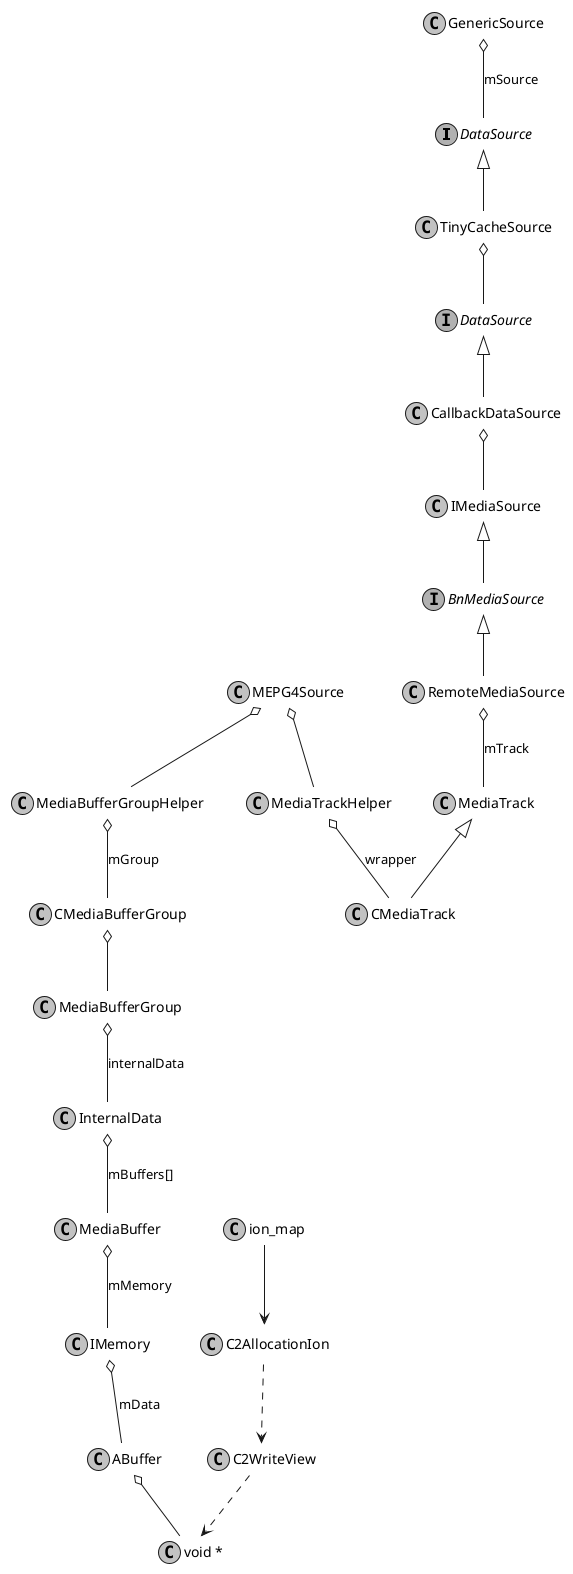 @startuml Android

skinparam {
    monochrome true
    ClassBorderColor white
    ClassBackgroundColor white
    Shadowing false
}

hide empty members
set namespaceSeparator none

interface DataSource
interface "DataSource" as DataSource2
interface BnMediaSource
class "void *" as VOID

GenericSource o-- DataSource:mSource
DataSource <|-- TinyCacheSource
TinyCacheSource o-- DataSource2
DataSource2 <|-- CallbackDataSource
CallbackDataSource o-- IMediaSource
IMediaSource <|-- BnMediaSource
BnMediaSource <|-- RemoteMediaSource
RemoteMediaSource o-- MediaTrack:mTrack
MediaTrack <|-- CMediaTrack
MediaTrackHelper o-- CMediaTrack:wrapper
MEPG4Source o-- MediaTrackHelper
MEPG4Source o-- MediaBufferGroupHelper
MediaBufferGroupHelper o-- CMediaBufferGroup:mGroup
CMediaBufferGroup o-- MediaBufferGroup
MediaBufferGroup o-- InternalData:internalData
InternalData o-- MediaBuffer:mBuffers[]
MediaBuffer o-- IMemory:mMemory
IMemory o-- ABuffer:mData
ABuffer o-- VOID
C2WriteView ..> VOID
C2AllocationIon::Impl ..> C2WriteView
ion_map --> C2AllocationIon::Impl

@enduml